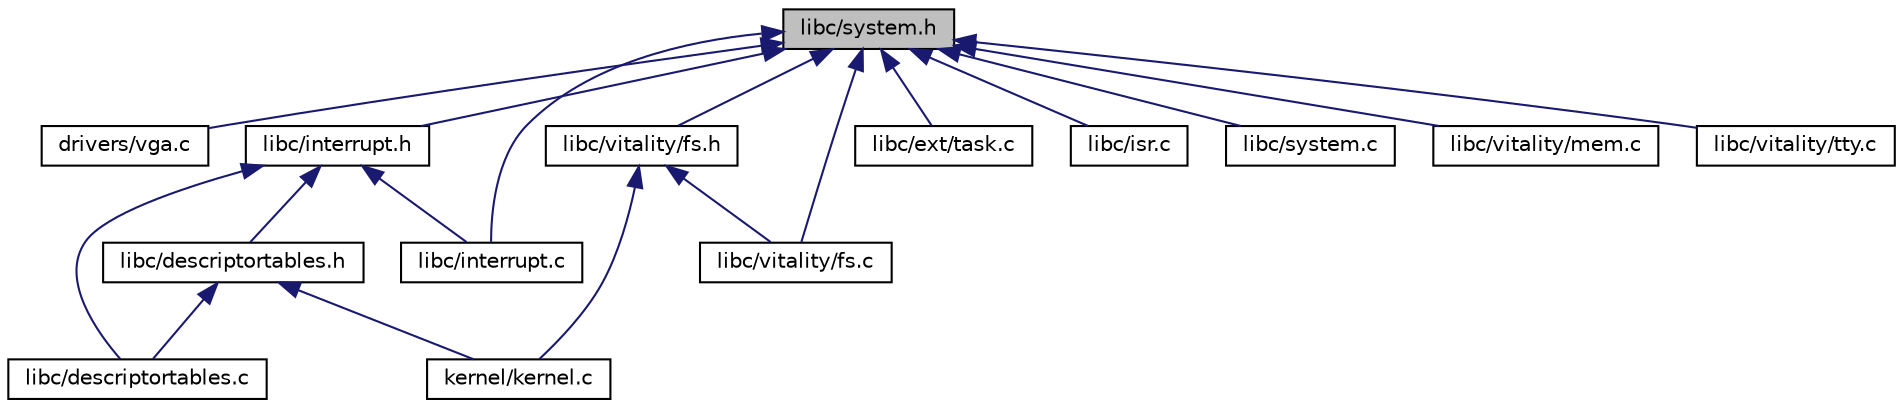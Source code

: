 digraph "libc/system.h"
{
  edge [fontname="Helvetica",fontsize="10",labelfontname="Helvetica",labelfontsize="10"];
  node [fontname="Helvetica",fontsize="10",shape=record];
  Node2 [label="libc/system.h",height=0.2,width=0.4,color="black", fillcolor="grey75", style="filled", fontcolor="black"];
  Node2 -> Node3 [dir="back",color="midnightblue",fontsize="10",style="solid"];
  Node3 [label="drivers/vga.c",height=0.2,width=0.4,color="black", fillcolor="white", style="filled",URL="$a00062.html"];
  Node2 -> Node4 [dir="back",color="midnightblue",fontsize="10",style="solid"];
  Node4 [label="libc/interrupt.h",height=0.2,width=0.4,color="black", fillcolor="white", style="filled",URL="$a00110.html"];
  Node4 -> Node5 [dir="back",color="midnightblue",fontsize="10",style="solid"];
  Node5 [label="libc/descriptortables.h",height=0.2,width=0.4,color="black", fillcolor="white", style="filled",URL="$a00074.html"];
  Node5 -> Node6 [dir="back",color="midnightblue",fontsize="10",style="solid"];
  Node6 [label="kernel/kernel.c",height=0.2,width=0.4,color="black", fillcolor="white", style="filled",URL="$a00068.html"];
  Node5 -> Node7 [dir="back",color="midnightblue",fontsize="10",style="solid"];
  Node7 [label="libc/descriptortables.c",height=0.2,width=0.4,color="black", fillcolor="white", style="filled",URL="$a00071.html"];
  Node4 -> Node7 [dir="back",color="midnightblue",fontsize="10",style="solid"];
  Node4 -> Node8 [dir="back",color="midnightblue",fontsize="10",style="solid"];
  Node8 [label="libc/interrupt.c",height=0.2,width=0.4,color="black", fillcolor="white", style="filled",URL="$a00107.html"];
  Node2 -> Node9 [dir="back",color="midnightblue",fontsize="10",style="solid"];
  Node9 [label="libc/vitality/fs.h",height=0.2,width=0.4,color="black", fillcolor="white", style="filled",URL="$a00152.html"];
  Node9 -> Node6 [dir="back",color="midnightblue",fontsize="10",style="solid"];
  Node9 -> Node10 [dir="back",color="midnightblue",fontsize="10",style="solid"];
  Node10 [label="libc/vitality/fs.c",height=0.2,width=0.4,color="black", fillcolor="white", style="filled",URL="$a00149.html"];
  Node2 -> Node11 [dir="back",color="midnightblue",fontsize="10",style="solid"];
  Node11 [label="libc/ext/task.c",height=0.2,width=0.4,color="black", fillcolor="white", style="filled",URL="$a00089.html"];
  Node2 -> Node8 [dir="back",color="midnightblue",fontsize="10",style="solid"];
  Node2 -> Node12 [dir="back",color="midnightblue",fontsize="10",style="solid"];
  Node12 [label="libc/isr.c",height=0.2,width=0.4,color="black", fillcolor="white", style="filled",URL="$a00113.html"];
  Node2 -> Node13 [dir="back",color="midnightblue",fontsize="10",style="solid"];
  Node13 [label="libc/system.c",height=0.2,width=0.4,color="black", fillcolor="white", style="filled",URL="$a00131.html"];
  Node2 -> Node10 [dir="back",color="midnightblue",fontsize="10",style="solid"];
  Node2 -> Node14 [dir="back",color="midnightblue",fontsize="10",style="solid"];
  Node14 [label="libc/vitality/mem.c",height=0.2,width=0.4,color="black", fillcolor="white", style="filled",URL="$a00167.html"];
  Node2 -> Node15 [dir="back",color="midnightblue",fontsize="10",style="solid"];
  Node15 [label="libc/vitality/tty.c",height=0.2,width=0.4,color="black", fillcolor="white", style="filled",URL="$a00173.html"];
}
